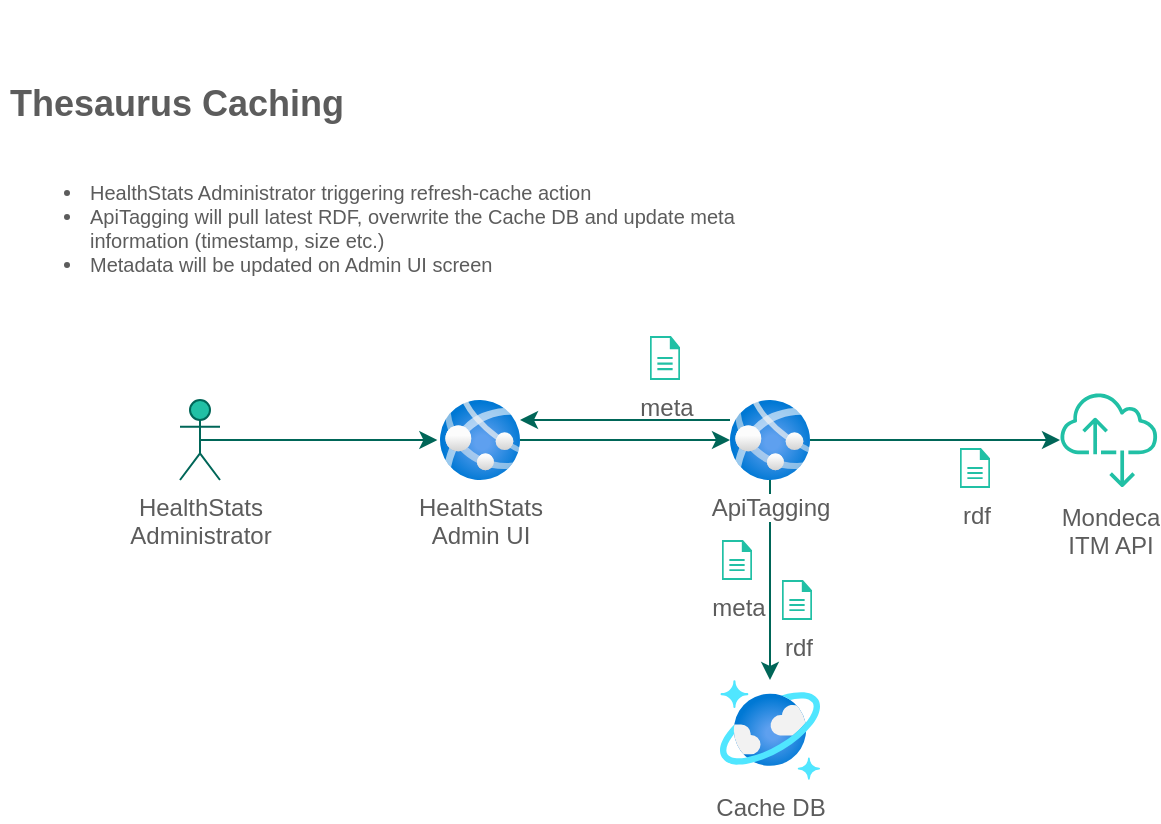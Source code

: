 <mxfile version="13.7.7" type="github" pages="3">
  <diagram id="G9oTQ7vHhRD2ITS2tRDp" name="Solution Design">
    <mxGraphModel dx="711" dy="443" grid="1" gridSize="10" guides="1" tooltips="1" connect="1" arrows="1" fold="1" page="1" pageScale="1" pageWidth="850" pageHeight="1100" math="0" shadow="0">
      <root>
        <mxCell id="UlLq-ZedSZ8UGGf_ch-f-0" />
        <mxCell id="UlLq-ZedSZ8UGGf_ch-f-1" parent="UlLq-ZedSZ8UGGf_ch-f-0" />
        <object label="" id="GdADQ5_VZ0J79-_KYSUi-8">
          <mxCell style="edgeStyle=orthogonalEdgeStyle;orthogonalLoop=1;jettySize=auto;html=1;exitX=0.5;exitY=0.5;exitDx=0;exitDy=0;exitPerimeter=0;entryX=-0.033;entryY=0.5;entryDx=0;entryDy=0;entryPerimeter=0;fillColor=#21C0A5;strokeColor=#006658;fontColor=#5C5C5C;" edge="1" parent="UlLq-ZedSZ8UGGf_ch-f-1" source="GdADQ5_VZ0J79-_KYSUi-1" target="GdADQ5_VZ0J79-_KYSUi-6">
            <mxGeometry relative="1" as="geometry" />
          </mxCell>
        </object>
        <object label="HealthStats&lt;br&gt;Administrator" id="GdADQ5_VZ0J79-_KYSUi-1">
          <mxCell style="shape=umlActor;verticalLabelPosition=bottom;verticalAlign=top;html=1;outlineConnect=0;fillColor=#21C0A5;strokeColor=#006658;fontColor=#5C5C5C;" vertex="1" parent="UlLq-ZedSZ8UGGf_ch-f-1">
            <mxGeometry x="130" y="290" width="20" height="40" as="geometry" />
          </mxCell>
        </object>
        <object label="" id="GdADQ5_VZ0J79-_KYSUi-11">
          <mxCell style="edgeStyle=orthogonalEdgeStyle;orthogonalLoop=1;jettySize=auto;html=1;fillColor=#21C0A5;strokeColor=#006658;fontColor=#5C5C5C;" edge="1" parent="UlLq-ZedSZ8UGGf_ch-f-1" source="GdADQ5_VZ0J79-_KYSUi-6" target="GdADQ5_VZ0J79-_KYSUi-10">
            <mxGeometry relative="1" as="geometry" />
          </mxCell>
        </object>
        <mxCell id="GdADQ5_VZ0J79-_KYSUi-6" value="HealthStats&lt;br&gt;Admin UI" style="aspect=fixed;html=1;points=[];align=center;image;fontSize=12;image=img/lib/azure2/app_services/App_Services.svg;fillColor=#21C0A5;strokeColor=#006658;fontColor=#5C5C5C;" vertex="1" parent="UlLq-ZedSZ8UGGf_ch-f-1">
          <mxGeometry x="260" y="290" width="40" height="40" as="geometry" />
        </mxCell>
        <mxCell id="GdADQ5_VZ0J79-_KYSUi-9" value="Cache DB" style="aspect=fixed;html=1;points=[];align=center;image;fontSize=12;image=img/lib/azure2/databases/Azure_Cosmos_DB.svg;fillColor=#21C0A5;strokeColor=#006658;fontColor=#5C5C5C;" vertex="1" parent="UlLq-ZedSZ8UGGf_ch-f-1">
          <mxGeometry x="400" y="430" width="50" height="50" as="geometry" />
        </mxCell>
        <mxCell id="GdADQ5_VZ0J79-_KYSUi-14" value="" style="edgeStyle=orthogonalEdgeStyle;orthogonalLoop=1;jettySize=auto;html=1;fillColor=#21C0A5;strokeColor=#006658;fontColor=#5C5C5C;" edge="1" parent="UlLq-ZedSZ8UGGf_ch-f-1" source="GdADQ5_VZ0J79-_KYSUi-10" target="GdADQ5_VZ0J79-_KYSUi-9">
          <mxGeometry relative="1" as="geometry" />
        </mxCell>
        <mxCell id="GdADQ5_VZ0J79-_KYSUi-24" value="" style="edgeStyle=orthogonalEdgeStyle;curved=0;rounded=1;sketch=0;orthogonalLoop=1;jettySize=auto;html=1;strokeColor=#006658;fillColor=#21C0A5;fontColor=#5C5C5C;" edge="1" parent="UlLq-ZedSZ8UGGf_ch-f-1" source="GdADQ5_VZ0J79-_KYSUi-10" target="GdADQ5_VZ0J79-_KYSUi-20">
          <mxGeometry relative="1" as="geometry" />
        </mxCell>
        <mxCell id="GdADQ5_VZ0J79-_KYSUi-29" style="edgeStyle=orthogonalEdgeStyle;curved=0;rounded=1;sketch=0;orthogonalLoop=1;jettySize=auto;html=1;strokeColor=#006658;fillColor=#21C0A5;fontColor=#5C5C5C;" edge="1" parent="UlLq-ZedSZ8UGGf_ch-f-1" source="GdADQ5_VZ0J79-_KYSUi-10" target="GdADQ5_VZ0J79-_KYSUi-6">
          <mxGeometry relative="1" as="geometry">
            <mxPoint x="300" y="300" as="targetPoint" />
            <Array as="points">
              <mxPoint x="350" y="300" />
              <mxPoint x="350" y="300" />
            </Array>
          </mxGeometry>
        </mxCell>
        <mxCell id="GdADQ5_VZ0J79-_KYSUi-10" value="ApiTagging" style="aspect=fixed;html=1;points=[];align=center;image;fontSize=12;image=img/lib/azure2/app_services/App_Services.svg;fillColor=#21C0A5;strokeColor=#006658;fontColor=#5C5C5C;" vertex="1" parent="UlLq-ZedSZ8UGGf_ch-f-1">
          <mxGeometry x="405" y="290" width="40" height="40" as="geometry" />
        </mxCell>
        <mxCell id="GdADQ5_VZ0J79-_KYSUi-16" value="rdf" style="pointerEvents=1;shadow=0;dashed=0;html=1;strokeColor=none;fillColor=#21C0A5;labelPosition=center;verticalLabelPosition=bottom;verticalAlign=top;outlineConnect=0;align=center;shape=mxgraph.office.concepts.document;fontColor=#5C5C5C;" vertex="1" parent="UlLq-ZedSZ8UGGf_ch-f-1">
          <mxGeometry x="431" y="380" width="15" height="20" as="geometry" />
        </mxCell>
        <mxCell id="GdADQ5_VZ0J79-_KYSUi-20" value="Mondeca&lt;br&gt;ITM API" style="outlineConnect=0;fillColor=#21C0A5;strokeColor=#006658;dashed=0;verticalLabelPosition=bottom;verticalAlign=top;align=center;html=1;fontSize=12;fontStyle=0;aspect=fixed;pointerEvents=1;shape=mxgraph.aws4.internet_alt2;fontColor=#5C5C5C;" vertex="1" parent="UlLq-ZedSZ8UGGf_ch-f-1">
          <mxGeometry x="570" y="285.5" width="49" height="49" as="geometry" />
        </mxCell>
        <mxCell id="GdADQ5_VZ0J79-_KYSUi-22" value="rdf" style="pointerEvents=1;shadow=0;dashed=0;html=1;strokeColor=none;fillColor=#21C0A5;labelPosition=center;verticalLabelPosition=bottom;verticalAlign=top;outlineConnect=0;align=center;shape=mxgraph.office.concepts.document;fontColor=#5C5C5C;" vertex="1" parent="UlLq-ZedSZ8UGGf_ch-f-1">
          <mxGeometry x="520" y="314" width="15" height="20" as="geometry" />
        </mxCell>
        <mxCell id="GdADQ5_VZ0J79-_KYSUi-28" value="meta" style="pointerEvents=1;shadow=0;dashed=0;html=1;strokeColor=none;fillColor=#21C0A5;labelPosition=center;verticalLabelPosition=bottom;verticalAlign=top;outlineConnect=0;align=center;shape=mxgraph.office.concepts.document;fontColor=#5C5C5C;" vertex="1" parent="UlLq-ZedSZ8UGGf_ch-f-1">
          <mxGeometry x="401" y="360" width="15" height="20" as="geometry" />
        </mxCell>
        <mxCell id="GdADQ5_VZ0J79-_KYSUi-30" value="meta" style="pointerEvents=1;shadow=0;dashed=0;html=1;strokeColor=none;fillColor=#21C0A5;labelPosition=center;verticalLabelPosition=bottom;verticalAlign=top;outlineConnect=0;align=center;shape=mxgraph.office.concepts.document;fontColor=#5C5C5C;" vertex="1" parent="UlLq-ZedSZ8UGGf_ch-f-1">
          <mxGeometry x="365" y="258" width="15" height="22" as="geometry" />
        </mxCell>
        <mxCell id="GdADQ5_VZ0J79-_KYSUi-34" value="&lt;h1&gt;&lt;font style=&quot;font-size: 18px&quot;&gt;Thesaurus Caching&lt;/font&gt;&lt;/h1&gt;&lt;p&gt;&lt;/p&gt;&lt;ul style=&quot;font-size: 10px&quot;&gt;&lt;li&gt;&lt;font style=&quot;font-size: 10px&quot;&gt;HealthStats Administrator triggering refresh-cache action&lt;/font&gt;&lt;/li&gt;&lt;li&gt;&lt;font style=&quot;font-size: 10px&quot;&gt;ApiTagging will pull latest RDF, overwrite the Cache DB and update meta information (timestamp, size etc.)&lt;/font&gt;&lt;/li&gt;&lt;li&gt;&lt;span&gt;Metadata will be updated on Admin UI screen&lt;/span&gt;&lt;/li&gt;&lt;/ul&gt;&lt;p&gt;&lt;/p&gt;" style="text;html=1;strokeColor=none;fillColor=none;spacing=5;spacingTop=-20;whiteSpace=wrap;overflow=hidden;rounded=0;sketch=0;fontSize=18;fontColor=#5C5C5C;align=left;" vertex="1" parent="UlLq-ZedSZ8UGGf_ch-f-1">
          <mxGeometry x="40" y="100" width="399" height="140" as="geometry" />
        </mxCell>
      </root>
    </mxGraphModel>
  </diagram>
  <diagram id="T37PuJqof_AhERCi0RsR" name="Components">
    <mxGraphModel dx="718" dy="477" grid="1" gridSize="10" guides="1" tooltips="1" connect="1" arrows="1" fold="1" page="1" pageScale="1" pageWidth="850" pageHeight="1100" math="0" shadow="0">
      <root>
        <mxCell id="Zcdf3QMCNOs8m3dDSxB5-0" />
        <mxCell id="Zcdf3QMCNOs8m3dDSxB5-1" parent="Zcdf3QMCNOs8m3dDSxB5-0" />
      </root>
    </mxGraphModel>
  </diagram>
  <diagram id="kgpKYQtTHZ0yAKxKKP6v" name="Sequence">
    <mxGraphModel dx="718" dy="477" grid="1" gridSize="10" guides="1" tooltips="1" connect="1" arrows="1" fold="1" page="1" pageScale="1" pageWidth="850" pageHeight="1100" math="0" shadow="0">
      <root>
        <mxCell id="0" />
        <mxCell id="1" parent="0" />
        <mxCell id="3nuBFxr9cyL0pnOWT2aG-1" value=":Object" style="shape=umlLifeline;perimeter=lifelinePerimeter;container=1;collapsible=0;recursiveResize=0;rounded=0;shadow=0;strokeWidth=1;" parent="1" vertex="1">
          <mxGeometry x="120" y="80" width="100" height="300" as="geometry" />
        </mxCell>
        <mxCell id="3nuBFxr9cyL0pnOWT2aG-2" value="" style="points=[];perimeter=orthogonalPerimeter;rounded=0;shadow=0;strokeWidth=1;" parent="3nuBFxr9cyL0pnOWT2aG-1" vertex="1">
          <mxGeometry x="45" y="70" width="10" height="190" as="geometry" />
        </mxCell>
        <mxCell id="3nuBFxr9cyL0pnOWT2aG-3" value="dispatch" style="verticalAlign=bottom;startArrow=oval;endArrow=block;startSize=8;shadow=0;strokeWidth=1;" parent="3nuBFxr9cyL0pnOWT2aG-1" target="3nuBFxr9cyL0pnOWT2aG-2" edge="1">
          <mxGeometry relative="1" as="geometry">
            <mxPoint x="-15" y="70" as="sourcePoint" />
          </mxGeometry>
        </mxCell>
        <mxCell id="3nuBFxr9cyL0pnOWT2aG-4" value="" style="points=[];perimeter=orthogonalPerimeter;rounded=0;shadow=0;strokeWidth=1;" parent="3nuBFxr9cyL0pnOWT2aG-1" vertex="1">
          <mxGeometry x="50" y="120" width="10" height="80" as="geometry" />
        </mxCell>
        <mxCell id="3nuBFxr9cyL0pnOWT2aG-5" value=":Object" style="shape=umlLifeline;perimeter=lifelinePerimeter;container=1;collapsible=0;recursiveResize=0;rounded=0;shadow=0;strokeWidth=1;" parent="1" vertex="1">
          <mxGeometry x="300" y="80" width="100" height="300" as="geometry" />
        </mxCell>
        <mxCell id="3nuBFxr9cyL0pnOWT2aG-6" value="" style="points=[];perimeter=orthogonalPerimeter;rounded=0;shadow=0;strokeWidth=1;" parent="3nuBFxr9cyL0pnOWT2aG-5" vertex="1">
          <mxGeometry x="45" y="80" width="10" height="160" as="geometry" />
        </mxCell>
        <mxCell id="3nuBFxr9cyL0pnOWT2aG-7" value="return" style="verticalAlign=bottom;endArrow=open;dashed=1;endSize=8;exitX=0;exitY=0.95;shadow=0;strokeWidth=1;" parent="1" source="3nuBFxr9cyL0pnOWT2aG-6" target="3nuBFxr9cyL0pnOWT2aG-2" edge="1">
          <mxGeometry relative="1" as="geometry">
            <mxPoint x="275" y="236" as="targetPoint" />
          </mxGeometry>
        </mxCell>
        <mxCell id="3nuBFxr9cyL0pnOWT2aG-8" value="dispatch" style="verticalAlign=bottom;endArrow=block;entryX=0;entryY=0;shadow=0;strokeWidth=1;" parent="1" source="3nuBFxr9cyL0pnOWT2aG-2" target="3nuBFxr9cyL0pnOWT2aG-6" edge="1">
          <mxGeometry relative="1" as="geometry">
            <mxPoint x="275" y="160" as="sourcePoint" />
          </mxGeometry>
        </mxCell>
        <mxCell id="3nuBFxr9cyL0pnOWT2aG-9" value="callback" style="verticalAlign=bottom;endArrow=block;entryX=1;entryY=0;shadow=0;strokeWidth=1;" parent="1" source="3nuBFxr9cyL0pnOWT2aG-6" target="3nuBFxr9cyL0pnOWT2aG-4" edge="1">
          <mxGeometry relative="1" as="geometry">
            <mxPoint x="240" y="200" as="sourcePoint" />
          </mxGeometry>
        </mxCell>
        <mxCell id="3nuBFxr9cyL0pnOWT2aG-10" value="return" style="verticalAlign=bottom;endArrow=open;dashed=1;endSize=8;exitX=1;exitY=0.95;shadow=0;strokeWidth=1;" parent="1" source="3nuBFxr9cyL0pnOWT2aG-4" target="3nuBFxr9cyL0pnOWT2aG-6" edge="1">
          <mxGeometry relative="1" as="geometry">
            <mxPoint x="240" y="257" as="targetPoint" />
          </mxGeometry>
        </mxCell>
      </root>
    </mxGraphModel>
  </diagram>
</mxfile>

